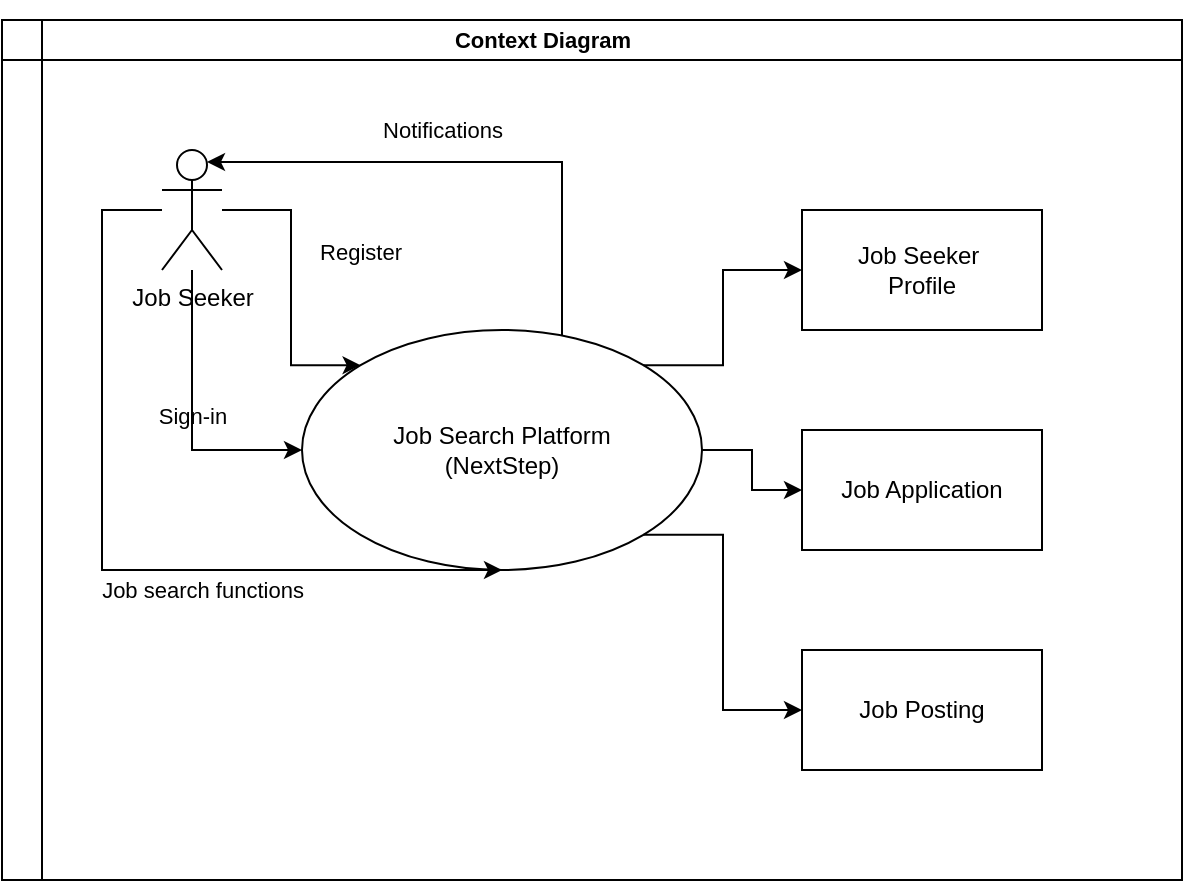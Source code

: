 <mxfile version="25.0.1">
  <diagram name="Page-1" id="Z-NqLugCuG0nv1Qdva_Q">
    <mxGraphModel dx="1050" dy="563" grid="1" gridSize="10" guides="1" tooltips="1" connect="1" arrows="1" fold="1" page="1" pageScale="1" pageWidth="850" pageHeight="1100" background="#ffffff" math="0" shadow="0">
      <root>
        <mxCell id="0" />
        <mxCell id="1" parent="0" />
        <mxCell id="6ySi6W96JiQlbUNc7q3o-8" value="" style="shape=internalStorage;whiteSpace=wrap;html=1;backgroundOutline=1;labelBackgroundColor=none;" vertex="1" parent="1">
          <mxGeometry x="120" y="35" width="590" height="430" as="geometry" />
        </mxCell>
        <mxCell id="6ySi6W96JiQlbUNc7q3o-29" value="Notifications" style="edgeStyle=elbowEdgeStyle;rounded=0;orthogonalLoop=1;jettySize=auto;html=1;entryX=0.75;entryY=0.1;entryDx=0;entryDy=0;entryPerimeter=0;labelBackgroundColor=none;fontColor=default;strokeWidth=1;" edge="1" parent="1" source="6ySi6W96JiQlbUNc7q3o-1" target="6ySi6W96JiQlbUNc7q3o-2">
          <mxGeometry x="0.111" y="-16" relative="1" as="geometry">
            <Array as="points">
              <mxPoint x="400" y="140" />
            </Array>
            <mxPoint as="offset" />
          </mxGeometry>
        </mxCell>
        <mxCell id="6ySi6W96JiQlbUNc7q3o-31" style="edgeStyle=elbowEdgeStyle;rounded=0;orthogonalLoop=1;jettySize=auto;html=1;labelBackgroundColor=none;fontColor=default;" edge="1" parent="1" source="6ySi6W96JiQlbUNc7q3o-1" target="6ySi6W96JiQlbUNc7q3o-8">
          <mxGeometry relative="1" as="geometry" />
        </mxCell>
        <mxCell id="6ySi6W96JiQlbUNc7q3o-1" value="Job Search Platform&lt;div&gt;(NextStep)&lt;/div&gt;" style="ellipse;whiteSpace=wrap;html=1;labelBackgroundColor=none;" vertex="1" parent="1">
          <mxGeometry x="270" y="190" width="200" height="120" as="geometry" />
        </mxCell>
        <mxCell id="6ySi6W96JiQlbUNc7q3o-22" value="Sign-in" style="edgeStyle=orthogonalEdgeStyle;rounded=0;orthogonalLoop=1;jettySize=auto;html=1;entryX=0;entryY=0.5;entryDx=0;entryDy=0;labelBackgroundColor=none;fontColor=default;" edge="1" parent="1" source="6ySi6W96JiQlbUNc7q3o-2" target="6ySi6W96JiQlbUNc7q3o-1">
          <mxGeometry relative="1" as="geometry">
            <Array as="points">
              <mxPoint x="215" y="250" />
            </Array>
          </mxGeometry>
        </mxCell>
        <mxCell id="6ySi6W96JiQlbUNc7q3o-24" value="Register" style="edgeStyle=elbowEdgeStyle;rounded=0;orthogonalLoop=1;jettySize=auto;html=1;entryX=0;entryY=0;entryDx=0;entryDy=0;labelBackgroundColor=none;fontColor=default;" edge="1" parent="1" source="6ySi6W96JiQlbUNc7q3o-2" target="6ySi6W96JiQlbUNc7q3o-1">
          <mxGeometry x="-0.251" y="34" relative="1" as="geometry">
            <Array as="points" />
            <mxPoint as="offset" />
          </mxGeometry>
        </mxCell>
        <mxCell id="6ySi6W96JiQlbUNc7q3o-30" value="Job search functions" style="edgeStyle=elbowEdgeStyle;rounded=0;orthogonalLoop=1;jettySize=auto;html=1;entryX=0.5;entryY=1;entryDx=0;entryDy=0;labelBackgroundColor=none;fontColor=default;" edge="1" parent="1" source="6ySi6W96JiQlbUNc7q3o-2" target="6ySi6W96JiQlbUNc7q3o-1">
          <mxGeometry x="0.268" y="-10" relative="1" as="geometry">
            <Array as="points">
              <mxPoint x="170" y="240" />
            </Array>
            <mxPoint as="offset" />
          </mxGeometry>
        </mxCell>
        <mxCell id="6ySi6W96JiQlbUNc7q3o-2" value="Job Seeker" style="shape=umlActor;verticalLabelPosition=bottom;verticalAlign=top;html=1;outlineConnect=0;labelBackgroundColor=none;" vertex="1" parent="1">
          <mxGeometry x="200" y="100" width="30" height="60" as="geometry" />
        </mxCell>
        <mxCell id="6ySi6W96JiQlbUNc7q3o-27" style="edgeStyle=elbowEdgeStyle;rounded=0;orthogonalLoop=1;jettySize=auto;html=1;exitX=1;exitY=1;exitDx=0;exitDy=0;labelBackgroundColor=none;fontColor=default;" edge="1" parent="1" source="6ySi6W96JiQlbUNc7q3o-1" target="6ySi6W96JiQlbUNc7q3o-3">
          <mxGeometry relative="1" as="geometry" />
        </mxCell>
        <mxCell id="6ySi6W96JiQlbUNc7q3o-3" value="Job Posting" style="rounded=0;whiteSpace=wrap;html=1;labelBackgroundColor=none;" vertex="1" parent="1">
          <mxGeometry x="520" y="350" width="120" height="60" as="geometry" />
        </mxCell>
        <mxCell id="6ySi6W96JiQlbUNc7q3o-26" style="edgeStyle=elbowEdgeStyle;rounded=0;orthogonalLoop=1;jettySize=auto;html=1;labelBackgroundColor=none;fontColor=default;" edge="1" parent="1" source="6ySi6W96JiQlbUNc7q3o-1" target="6ySi6W96JiQlbUNc7q3o-4">
          <mxGeometry relative="1" as="geometry" />
        </mxCell>
        <mxCell id="6ySi6W96JiQlbUNc7q3o-4" value="Job Application" style="rounded=0;whiteSpace=wrap;html=1;labelBackgroundColor=none;" vertex="1" parent="1">
          <mxGeometry x="520" y="240" width="120" height="60" as="geometry" />
        </mxCell>
        <mxCell id="6ySi6W96JiQlbUNc7q3o-25" style="edgeStyle=elbowEdgeStyle;rounded=0;orthogonalLoop=1;jettySize=auto;html=1;exitX=1;exitY=0;exitDx=0;exitDy=0;labelBackgroundColor=none;fontColor=default;" edge="1" parent="1" source="6ySi6W96JiQlbUNc7q3o-1" target="6ySi6W96JiQlbUNc7q3o-5">
          <mxGeometry relative="1" as="geometry" />
        </mxCell>
        <mxCell id="6ySi6W96JiQlbUNc7q3o-5" value="Job Seeker&amp;nbsp;&lt;div&gt;Profile&lt;/div&gt;" style="rounded=0;whiteSpace=wrap;html=1;labelBackgroundColor=none;" vertex="1" parent="1">
          <mxGeometry x="520" y="130" width="120" height="60" as="geometry" />
        </mxCell>
        <mxCell id="6ySi6W96JiQlbUNc7q3o-32" value="Context Diagram" style="text;strokeColor=none;fillColor=none;html=1;fontSize=11;fontStyle=1;verticalAlign=middle;align=center;fontFamily=Helvetica;labelBackgroundColor=none;" vertex="1" parent="1">
          <mxGeometry x="340" y="25" width="100" height="40" as="geometry" />
        </mxCell>
      </root>
    </mxGraphModel>
  </diagram>
</mxfile>
